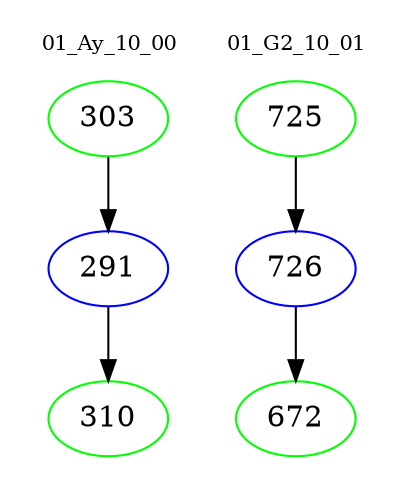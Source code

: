 digraph{
subgraph cluster_0 {
color = white
label = "01_Ay_10_00";
fontsize=10;
T0_303 [label="303", color="green"]
T0_303 -> T0_291 [color="black"]
T0_291 [label="291", color="blue"]
T0_291 -> T0_310 [color="black"]
T0_310 [label="310", color="green"]
}
subgraph cluster_1 {
color = white
label = "01_G2_10_01";
fontsize=10;
T1_725 [label="725", color="green"]
T1_725 -> T1_726 [color="black"]
T1_726 [label="726", color="blue"]
T1_726 -> T1_672 [color="black"]
T1_672 [label="672", color="green"]
}
}
